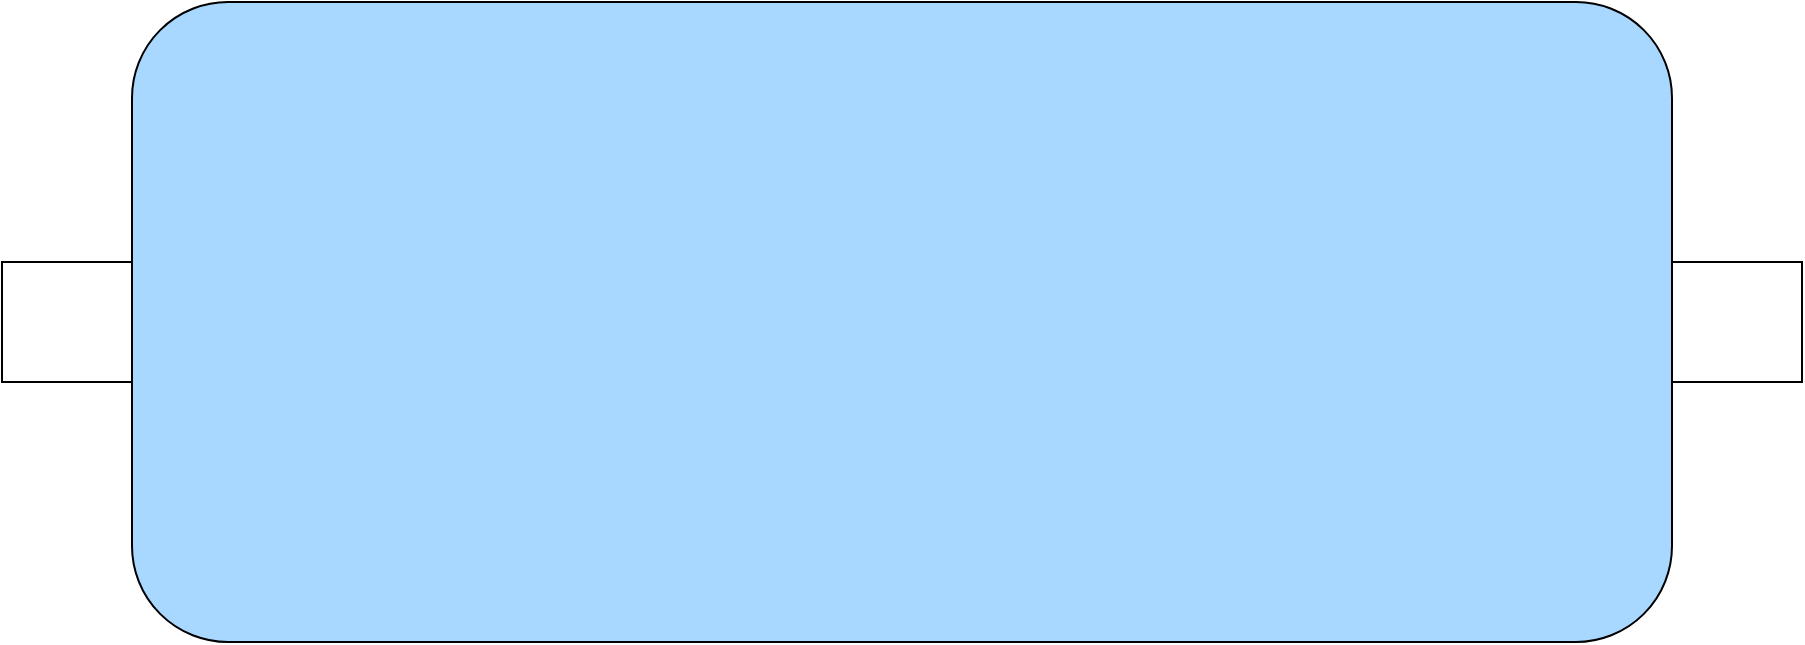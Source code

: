 <mxfile>
    <diagram id="Jh9meMdhwdiwr6GCQaTn" name="ページ1">
        <mxGraphModel dx="1239" dy="916" grid="1" gridSize="10" guides="1" tooltips="1" connect="1" arrows="1" fold="1" page="1" pageScale="1" pageWidth="1100" pageHeight="850" math="0" shadow="0">
            <root>
                <mxCell id="0"/>
                <mxCell id="1" parent="0"/>
                <mxCell id="7" value="" style="rounded=0;whiteSpace=wrap;html=1;" parent="1" vertex="1">
                    <mxGeometry x="100" y="140" width="70" height="60" as="geometry"/>
                </mxCell>
                <mxCell id="8" value="" style="rounded=0;whiteSpace=wrap;html=1;" parent="1" vertex="1">
                    <mxGeometry x="930" y="140" width="70" height="60" as="geometry"/>
                </mxCell>
                <mxCell id="6" value="" style="rounded=1;whiteSpace=wrap;html=1;fillColor=#A8D7FF;" parent="1" vertex="1">
                    <mxGeometry x="165" y="10" width="770" height="320" as="geometry"/>
                </mxCell>
            </root>
        </mxGraphModel>
    </diagram>
</mxfile>